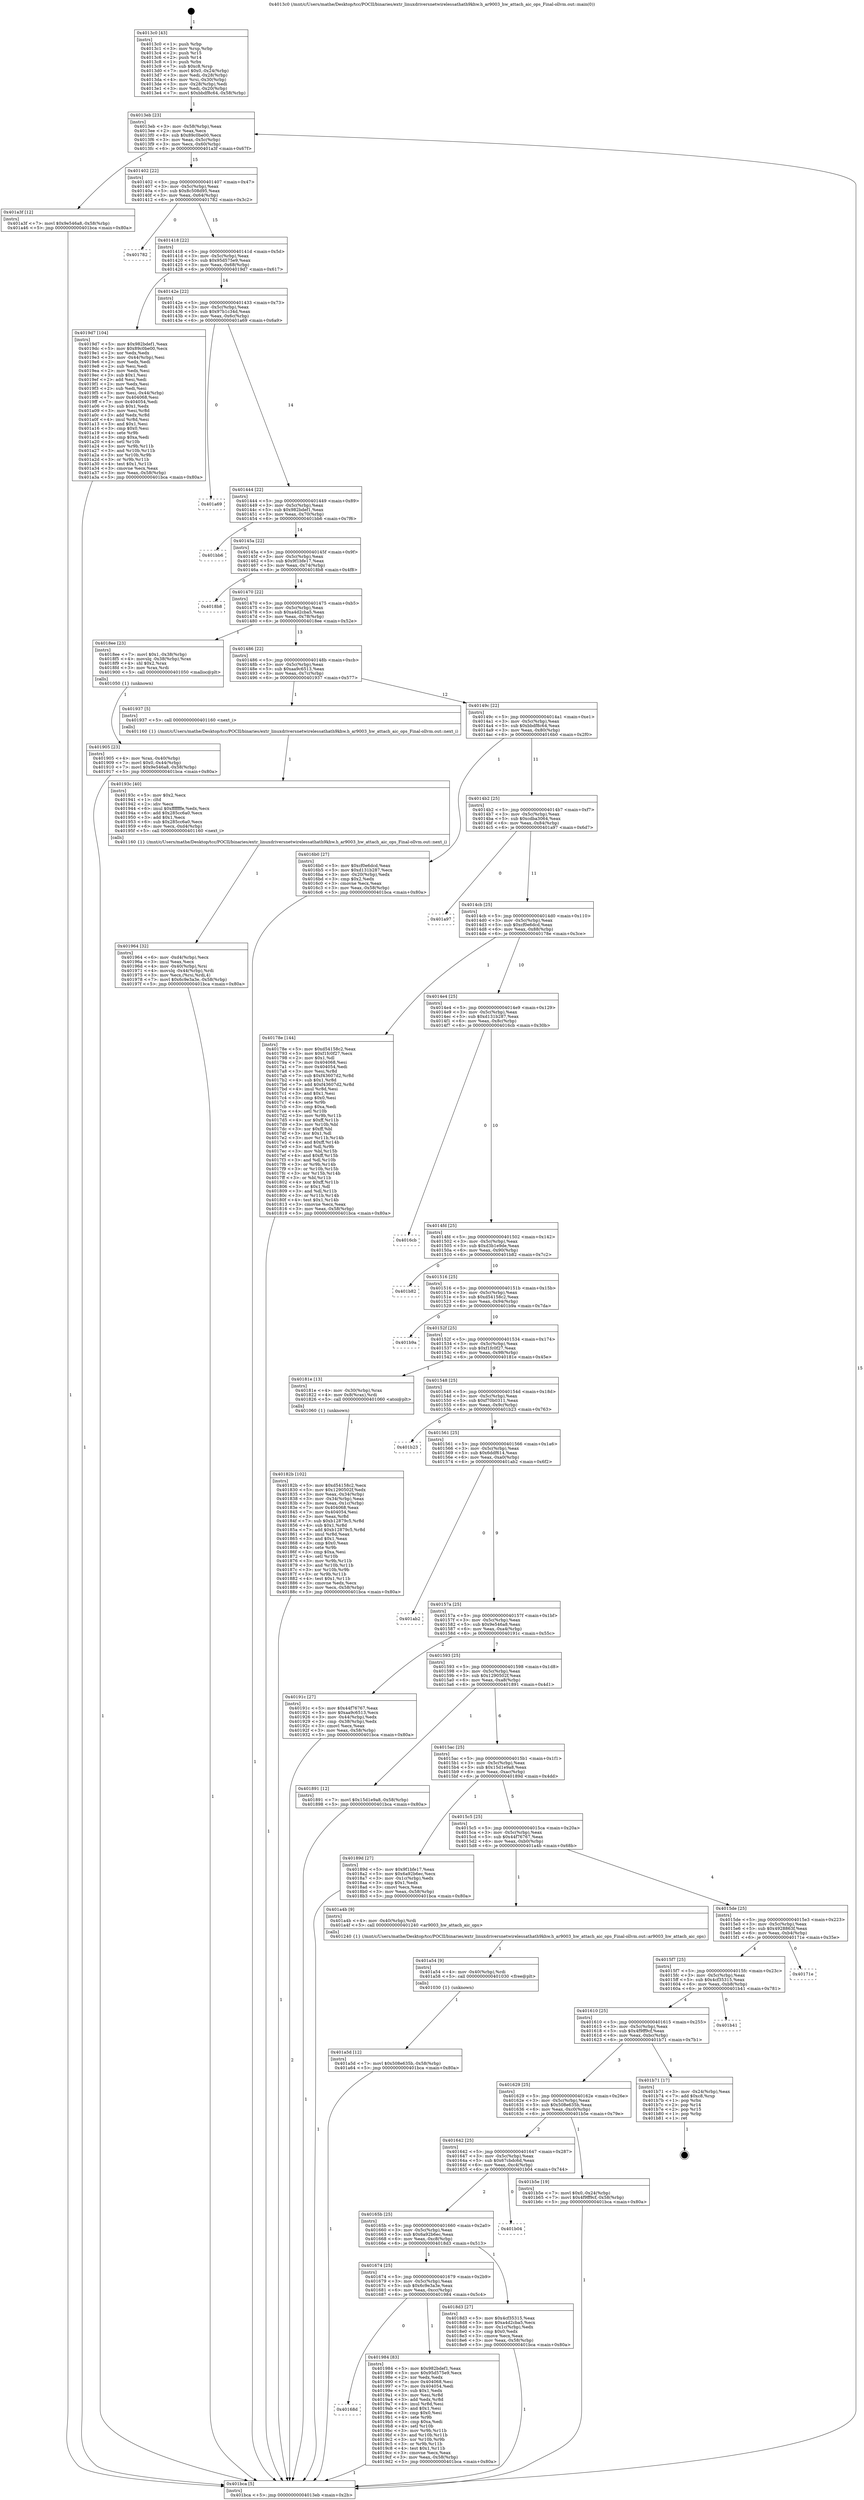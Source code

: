 digraph "0x4013c0" {
  label = "0x4013c0 (/mnt/c/Users/mathe/Desktop/tcc/POCII/binaries/extr_linuxdriversnetwirelessathath9khw.h_ar9003_hw_attach_aic_ops_Final-ollvm.out::main(0))"
  labelloc = "t"
  node[shape=record]

  Entry [label="",width=0.3,height=0.3,shape=circle,fillcolor=black,style=filled]
  "0x4013eb" [label="{
     0x4013eb [23]\l
     | [instrs]\l
     &nbsp;&nbsp;0x4013eb \<+3\>: mov -0x58(%rbp),%eax\l
     &nbsp;&nbsp;0x4013ee \<+2\>: mov %eax,%ecx\l
     &nbsp;&nbsp;0x4013f0 \<+6\>: sub $0x89c0be00,%ecx\l
     &nbsp;&nbsp;0x4013f6 \<+3\>: mov %eax,-0x5c(%rbp)\l
     &nbsp;&nbsp;0x4013f9 \<+3\>: mov %ecx,-0x60(%rbp)\l
     &nbsp;&nbsp;0x4013fc \<+6\>: je 0000000000401a3f \<main+0x67f\>\l
  }"]
  "0x401a3f" [label="{
     0x401a3f [12]\l
     | [instrs]\l
     &nbsp;&nbsp;0x401a3f \<+7\>: movl $0x9e546a8,-0x58(%rbp)\l
     &nbsp;&nbsp;0x401a46 \<+5\>: jmp 0000000000401bca \<main+0x80a\>\l
  }"]
  "0x401402" [label="{
     0x401402 [22]\l
     | [instrs]\l
     &nbsp;&nbsp;0x401402 \<+5\>: jmp 0000000000401407 \<main+0x47\>\l
     &nbsp;&nbsp;0x401407 \<+3\>: mov -0x5c(%rbp),%eax\l
     &nbsp;&nbsp;0x40140a \<+5\>: sub $0x8c508d95,%eax\l
     &nbsp;&nbsp;0x40140f \<+3\>: mov %eax,-0x64(%rbp)\l
     &nbsp;&nbsp;0x401412 \<+6\>: je 0000000000401782 \<main+0x3c2\>\l
  }"]
  Exit [label="",width=0.3,height=0.3,shape=circle,fillcolor=black,style=filled,peripheries=2]
  "0x401782" [label="{
     0x401782\l
  }", style=dashed]
  "0x401418" [label="{
     0x401418 [22]\l
     | [instrs]\l
     &nbsp;&nbsp;0x401418 \<+5\>: jmp 000000000040141d \<main+0x5d\>\l
     &nbsp;&nbsp;0x40141d \<+3\>: mov -0x5c(%rbp),%eax\l
     &nbsp;&nbsp;0x401420 \<+5\>: sub $0x95d575e9,%eax\l
     &nbsp;&nbsp;0x401425 \<+3\>: mov %eax,-0x68(%rbp)\l
     &nbsp;&nbsp;0x401428 \<+6\>: je 00000000004019d7 \<main+0x617\>\l
  }"]
  "0x401a5d" [label="{
     0x401a5d [12]\l
     | [instrs]\l
     &nbsp;&nbsp;0x401a5d \<+7\>: movl $0x508e635b,-0x58(%rbp)\l
     &nbsp;&nbsp;0x401a64 \<+5\>: jmp 0000000000401bca \<main+0x80a\>\l
  }"]
  "0x4019d7" [label="{
     0x4019d7 [104]\l
     | [instrs]\l
     &nbsp;&nbsp;0x4019d7 \<+5\>: mov $0x982bdef1,%eax\l
     &nbsp;&nbsp;0x4019dc \<+5\>: mov $0x89c0be00,%ecx\l
     &nbsp;&nbsp;0x4019e1 \<+2\>: xor %edx,%edx\l
     &nbsp;&nbsp;0x4019e3 \<+3\>: mov -0x44(%rbp),%esi\l
     &nbsp;&nbsp;0x4019e6 \<+2\>: mov %edx,%edi\l
     &nbsp;&nbsp;0x4019e8 \<+2\>: sub %esi,%edi\l
     &nbsp;&nbsp;0x4019ea \<+2\>: mov %edx,%esi\l
     &nbsp;&nbsp;0x4019ec \<+3\>: sub $0x1,%esi\l
     &nbsp;&nbsp;0x4019ef \<+2\>: add %esi,%edi\l
     &nbsp;&nbsp;0x4019f1 \<+2\>: mov %edx,%esi\l
     &nbsp;&nbsp;0x4019f3 \<+2\>: sub %edi,%esi\l
     &nbsp;&nbsp;0x4019f5 \<+3\>: mov %esi,-0x44(%rbp)\l
     &nbsp;&nbsp;0x4019f8 \<+7\>: mov 0x404068,%esi\l
     &nbsp;&nbsp;0x4019ff \<+7\>: mov 0x404054,%edi\l
     &nbsp;&nbsp;0x401a06 \<+3\>: sub $0x1,%edx\l
     &nbsp;&nbsp;0x401a09 \<+3\>: mov %esi,%r8d\l
     &nbsp;&nbsp;0x401a0c \<+3\>: add %edx,%r8d\l
     &nbsp;&nbsp;0x401a0f \<+4\>: imul %r8d,%esi\l
     &nbsp;&nbsp;0x401a13 \<+3\>: and $0x1,%esi\l
     &nbsp;&nbsp;0x401a16 \<+3\>: cmp $0x0,%esi\l
     &nbsp;&nbsp;0x401a19 \<+4\>: sete %r9b\l
     &nbsp;&nbsp;0x401a1d \<+3\>: cmp $0xa,%edi\l
     &nbsp;&nbsp;0x401a20 \<+4\>: setl %r10b\l
     &nbsp;&nbsp;0x401a24 \<+3\>: mov %r9b,%r11b\l
     &nbsp;&nbsp;0x401a27 \<+3\>: and %r10b,%r11b\l
     &nbsp;&nbsp;0x401a2a \<+3\>: xor %r10b,%r9b\l
     &nbsp;&nbsp;0x401a2d \<+3\>: or %r9b,%r11b\l
     &nbsp;&nbsp;0x401a30 \<+4\>: test $0x1,%r11b\l
     &nbsp;&nbsp;0x401a34 \<+3\>: cmovne %ecx,%eax\l
     &nbsp;&nbsp;0x401a37 \<+3\>: mov %eax,-0x58(%rbp)\l
     &nbsp;&nbsp;0x401a3a \<+5\>: jmp 0000000000401bca \<main+0x80a\>\l
  }"]
  "0x40142e" [label="{
     0x40142e [22]\l
     | [instrs]\l
     &nbsp;&nbsp;0x40142e \<+5\>: jmp 0000000000401433 \<main+0x73\>\l
     &nbsp;&nbsp;0x401433 \<+3\>: mov -0x5c(%rbp),%eax\l
     &nbsp;&nbsp;0x401436 \<+5\>: sub $0x97b1c34d,%eax\l
     &nbsp;&nbsp;0x40143b \<+3\>: mov %eax,-0x6c(%rbp)\l
     &nbsp;&nbsp;0x40143e \<+6\>: je 0000000000401a69 \<main+0x6a9\>\l
  }"]
  "0x401a54" [label="{
     0x401a54 [9]\l
     | [instrs]\l
     &nbsp;&nbsp;0x401a54 \<+4\>: mov -0x40(%rbp),%rdi\l
     &nbsp;&nbsp;0x401a58 \<+5\>: call 0000000000401030 \<free@plt\>\l
     | [calls]\l
     &nbsp;&nbsp;0x401030 \{1\} (unknown)\l
  }"]
  "0x401a69" [label="{
     0x401a69\l
  }", style=dashed]
  "0x401444" [label="{
     0x401444 [22]\l
     | [instrs]\l
     &nbsp;&nbsp;0x401444 \<+5\>: jmp 0000000000401449 \<main+0x89\>\l
     &nbsp;&nbsp;0x401449 \<+3\>: mov -0x5c(%rbp),%eax\l
     &nbsp;&nbsp;0x40144c \<+5\>: sub $0x982bdef1,%eax\l
     &nbsp;&nbsp;0x401451 \<+3\>: mov %eax,-0x70(%rbp)\l
     &nbsp;&nbsp;0x401454 \<+6\>: je 0000000000401bb6 \<main+0x7f6\>\l
  }"]
  "0x40168d" [label="{
     0x40168d\l
  }", style=dashed]
  "0x401bb6" [label="{
     0x401bb6\l
  }", style=dashed]
  "0x40145a" [label="{
     0x40145a [22]\l
     | [instrs]\l
     &nbsp;&nbsp;0x40145a \<+5\>: jmp 000000000040145f \<main+0x9f\>\l
     &nbsp;&nbsp;0x40145f \<+3\>: mov -0x5c(%rbp),%eax\l
     &nbsp;&nbsp;0x401462 \<+5\>: sub $0x9f1bfe17,%eax\l
     &nbsp;&nbsp;0x401467 \<+3\>: mov %eax,-0x74(%rbp)\l
     &nbsp;&nbsp;0x40146a \<+6\>: je 00000000004018b8 \<main+0x4f8\>\l
  }"]
  "0x401984" [label="{
     0x401984 [83]\l
     | [instrs]\l
     &nbsp;&nbsp;0x401984 \<+5\>: mov $0x982bdef1,%eax\l
     &nbsp;&nbsp;0x401989 \<+5\>: mov $0x95d575e9,%ecx\l
     &nbsp;&nbsp;0x40198e \<+2\>: xor %edx,%edx\l
     &nbsp;&nbsp;0x401990 \<+7\>: mov 0x404068,%esi\l
     &nbsp;&nbsp;0x401997 \<+7\>: mov 0x404054,%edi\l
     &nbsp;&nbsp;0x40199e \<+3\>: sub $0x1,%edx\l
     &nbsp;&nbsp;0x4019a1 \<+3\>: mov %esi,%r8d\l
     &nbsp;&nbsp;0x4019a4 \<+3\>: add %edx,%r8d\l
     &nbsp;&nbsp;0x4019a7 \<+4\>: imul %r8d,%esi\l
     &nbsp;&nbsp;0x4019ab \<+3\>: and $0x1,%esi\l
     &nbsp;&nbsp;0x4019ae \<+3\>: cmp $0x0,%esi\l
     &nbsp;&nbsp;0x4019b1 \<+4\>: sete %r9b\l
     &nbsp;&nbsp;0x4019b5 \<+3\>: cmp $0xa,%edi\l
     &nbsp;&nbsp;0x4019b8 \<+4\>: setl %r10b\l
     &nbsp;&nbsp;0x4019bc \<+3\>: mov %r9b,%r11b\l
     &nbsp;&nbsp;0x4019bf \<+3\>: and %r10b,%r11b\l
     &nbsp;&nbsp;0x4019c2 \<+3\>: xor %r10b,%r9b\l
     &nbsp;&nbsp;0x4019c5 \<+3\>: or %r9b,%r11b\l
     &nbsp;&nbsp;0x4019c8 \<+4\>: test $0x1,%r11b\l
     &nbsp;&nbsp;0x4019cc \<+3\>: cmovne %ecx,%eax\l
     &nbsp;&nbsp;0x4019cf \<+3\>: mov %eax,-0x58(%rbp)\l
     &nbsp;&nbsp;0x4019d2 \<+5\>: jmp 0000000000401bca \<main+0x80a\>\l
  }"]
  "0x4018b8" [label="{
     0x4018b8\l
  }", style=dashed]
  "0x401470" [label="{
     0x401470 [22]\l
     | [instrs]\l
     &nbsp;&nbsp;0x401470 \<+5\>: jmp 0000000000401475 \<main+0xb5\>\l
     &nbsp;&nbsp;0x401475 \<+3\>: mov -0x5c(%rbp),%eax\l
     &nbsp;&nbsp;0x401478 \<+5\>: sub $0xa4d2cba5,%eax\l
     &nbsp;&nbsp;0x40147d \<+3\>: mov %eax,-0x78(%rbp)\l
     &nbsp;&nbsp;0x401480 \<+6\>: je 00000000004018ee \<main+0x52e\>\l
  }"]
  "0x401964" [label="{
     0x401964 [32]\l
     | [instrs]\l
     &nbsp;&nbsp;0x401964 \<+6\>: mov -0xd4(%rbp),%ecx\l
     &nbsp;&nbsp;0x40196a \<+3\>: imul %eax,%ecx\l
     &nbsp;&nbsp;0x40196d \<+4\>: mov -0x40(%rbp),%rsi\l
     &nbsp;&nbsp;0x401971 \<+4\>: movslq -0x44(%rbp),%rdi\l
     &nbsp;&nbsp;0x401975 \<+3\>: mov %ecx,(%rsi,%rdi,4)\l
     &nbsp;&nbsp;0x401978 \<+7\>: movl $0x6c9e3a3e,-0x58(%rbp)\l
     &nbsp;&nbsp;0x40197f \<+5\>: jmp 0000000000401bca \<main+0x80a\>\l
  }"]
  "0x4018ee" [label="{
     0x4018ee [23]\l
     | [instrs]\l
     &nbsp;&nbsp;0x4018ee \<+7\>: movl $0x1,-0x38(%rbp)\l
     &nbsp;&nbsp;0x4018f5 \<+4\>: movslq -0x38(%rbp),%rax\l
     &nbsp;&nbsp;0x4018f9 \<+4\>: shl $0x2,%rax\l
     &nbsp;&nbsp;0x4018fd \<+3\>: mov %rax,%rdi\l
     &nbsp;&nbsp;0x401900 \<+5\>: call 0000000000401050 \<malloc@plt\>\l
     | [calls]\l
     &nbsp;&nbsp;0x401050 \{1\} (unknown)\l
  }"]
  "0x401486" [label="{
     0x401486 [22]\l
     | [instrs]\l
     &nbsp;&nbsp;0x401486 \<+5\>: jmp 000000000040148b \<main+0xcb\>\l
     &nbsp;&nbsp;0x40148b \<+3\>: mov -0x5c(%rbp),%eax\l
     &nbsp;&nbsp;0x40148e \<+5\>: sub $0xaa9c6513,%eax\l
     &nbsp;&nbsp;0x401493 \<+3\>: mov %eax,-0x7c(%rbp)\l
     &nbsp;&nbsp;0x401496 \<+6\>: je 0000000000401937 \<main+0x577\>\l
  }"]
  "0x40193c" [label="{
     0x40193c [40]\l
     | [instrs]\l
     &nbsp;&nbsp;0x40193c \<+5\>: mov $0x2,%ecx\l
     &nbsp;&nbsp;0x401941 \<+1\>: cltd\l
     &nbsp;&nbsp;0x401942 \<+2\>: idiv %ecx\l
     &nbsp;&nbsp;0x401944 \<+6\>: imul $0xfffffffe,%edx,%ecx\l
     &nbsp;&nbsp;0x40194a \<+6\>: add $0x285cc6a0,%ecx\l
     &nbsp;&nbsp;0x401950 \<+3\>: add $0x1,%ecx\l
     &nbsp;&nbsp;0x401953 \<+6\>: sub $0x285cc6a0,%ecx\l
     &nbsp;&nbsp;0x401959 \<+6\>: mov %ecx,-0xd4(%rbp)\l
     &nbsp;&nbsp;0x40195f \<+5\>: call 0000000000401160 \<next_i\>\l
     | [calls]\l
     &nbsp;&nbsp;0x401160 \{1\} (/mnt/c/Users/mathe/Desktop/tcc/POCII/binaries/extr_linuxdriversnetwirelessathath9khw.h_ar9003_hw_attach_aic_ops_Final-ollvm.out::next_i)\l
  }"]
  "0x401937" [label="{
     0x401937 [5]\l
     | [instrs]\l
     &nbsp;&nbsp;0x401937 \<+5\>: call 0000000000401160 \<next_i\>\l
     | [calls]\l
     &nbsp;&nbsp;0x401160 \{1\} (/mnt/c/Users/mathe/Desktop/tcc/POCII/binaries/extr_linuxdriversnetwirelessathath9khw.h_ar9003_hw_attach_aic_ops_Final-ollvm.out::next_i)\l
  }"]
  "0x40149c" [label="{
     0x40149c [22]\l
     | [instrs]\l
     &nbsp;&nbsp;0x40149c \<+5\>: jmp 00000000004014a1 \<main+0xe1\>\l
     &nbsp;&nbsp;0x4014a1 \<+3\>: mov -0x5c(%rbp),%eax\l
     &nbsp;&nbsp;0x4014a4 \<+5\>: sub $0xbbdf8c64,%eax\l
     &nbsp;&nbsp;0x4014a9 \<+3\>: mov %eax,-0x80(%rbp)\l
     &nbsp;&nbsp;0x4014ac \<+6\>: je 00000000004016b0 \<main+0x2f0\>\l
  }"]
  "0x401905" [label="{
     0x401905 [23]\l
     | [instrs]\l
     &nbsp;&nbsp;0x401905 \<+4\>: mov %rax,-0x40(%rbp)\l
     &nbsp;&nbsp;0x401909 \<+7\>: movl $0x0,-0x44(%rbp)\l
     &nbsp;&nbsp;0x401910 \<+7\>: movl $0x9e546a8,-0x58(%rbp)\l
     &nbsp;&nbsp;0x401917 \<+5\>: jmp 0000000000401bca \<main+0x80a\>\l
  }"]
  "0x4016b0" [label="{
     0x4016b0 [27]\l
     | [instrs]\l
     &nbsp;&nbsp;0x4016b0 \<+5\>: mov $0xcf0e6dcd,%eax\l
     &nbsp;&nbsp;0x4016b5 \<+5\>: mov $0xd131b287,%ecx\l
     &nbsp;&nbsp;0x4016ba \<+3\>: mov -0x20(%rbp),%edx\l
     &nbsp;&nbsp;0x4016bd \<+3\>: cmp $0x2,%edx\l
     &nbsp;&nbsp;0x4016c0 \<+3\>: cmovne %ecx,%eax\l
     &nbsp;&nbsp;0x4016c3 \<+3\>: mov %eax,-0x58(%rbp)\l
     &nbsp;&nbsp;0x4016c6 \<+5\>: jmp 0000000000401bca \<main+0x80a\>\l
  }"]
  "0x4014b2" [label="{
     0x4014b2 [25]\l
     | [instrs]\l
     &nbsp;&nbsp;0x4014b2 \<+5\>: jmp 00000000004014b7 \<main+0xf7\>\l
     &nbsp;&nbsp;0x4014b7 \<+3\>: mov -0x5c(%rbp),%eax\l
     &nbsp;&nbsp;0x4014ba \<+5\>: sub $0xcdba3064,%eax\l
     &nbsp;&nbsp;0x4014bf \<+6\>: mov %eax,-0x84(%rbp)\l
     &nbsp;&nbsp;0x4014c5 \<+6\>: je 0000000000401a97 \<main+0x6d7\>\l
  }"]
  "0x401bca" [label="{
     0x401bca [5]\l
     | [instrs]\l
     &nbsp;&nbsp;0x401bca \<+5\>: jmp 00000000004013eb \<main+0x2b\>\l
  }"]
  "0x4013c0" [label="{
     0x4013c0 [43]\l
     | [instrs]\l
     &nbsp;&nbsp;0x4013c0 \<+1\>: push %rbp\l
     &nbsp;&nbsp;0x4013c1 \<+3\>: mov %rsp,%rbp\l
     &nbsp;&nbsp;0x4013c4 \<+2\>: push %r15\l
     &nbsp;&nbsp;0x4013c6 \<+2\>: push %r14\l
     &nbsp;&nbsp;0x4013c8 \<+1\>: push %rbx\l
     &nbsp;&nbsp;0x4013c9 \<+7\>: sub $0xc8,%rsp\l
     &nbsp;&nbsp;0x4013d0 \<+7\>: movl $0x0,-0x24(%rbp)\l
     &nbsp;&nbsp;0x4013d7 \<+3\>: mov %edi,-0x28(%rbp)\l
     &nbsp;&nbsp;0x4013da \<+4\>: mov %rsi,-0x30(%rbp)\l
     &nbsp;&nbsp;0x4013de \<+3\>: mov -0x28(%rbp),%edi\l
     &nbsp;&nbsp;0x4013e1 \<+3\>: mov %edi,-0x20(%rbp)\l
     &nbsp;&nbsp;0x4013e4 \<+7\>: movl $0xbbdf8c64,-0x58(%rbp)\l
  }"]
  "0x401674" [label="{
     0x401674 [25]\l
     | [instrs]\l
     &nbsp;&nbsp;0x401674 \<+5\>: jmp 0000000000401679 \<main+0x2b9\>\l
     &nbsp;&nbsp;0x401679 \<+3\>: mov -0x5c(%rbp),%eax\l
     &nbsp;&nbsp;0x40167c \<+5\>: sub $0x6c9e3a3e,%eax\l
     &nbsp;&nbsp;0x401681 \<+6\>: mov %eax,-0xcc(%rbp)\l
     &nbsp;&nbsp;0x401687 \<+6\>: je 0000000000401984 \<main+0x5c4\>\l
  }"]
  "0x401a97" [label="{
     0x401a97\l
  }", style=dashed]
  "0x4014cb" [label="{
     0x4014cb [25]\l
     | [instrs]\l
     &nbsp;&nbsp;0x4014cb \<+5\>: jmp 00000000004014d0 \<main+0x110\>\l
     &nbsp;&nbsp;0x4014d0 \<+3\>: mov -0x5c(%rbp),%eax\l
     &nbsp;&nbsp;0x4014d3 \<+5\>: sub $0xcf0e6dcd,%eax\l
     &nbsp;&nbsp;0x4014d8 \<+6\>: mov %eax,-0x88(%rbp)\l
     &nbsp;&nbsp;0x4014de \<+6\>: je 000000000040178e \<main+0x3ce\>\l
  }"]
  "0x4018d3" [label="{
     0x4018d3 [27]\l
     | [instrs]\l
     &nbsp;&nbsp;0x4018d3 \<+5\>: mov $0x4cf35315,%eax\l
     &nbsp;&nbsp;0x4018d8 \<+5\>: mov $0xa4d2cba5,%ecx\l
     &nbsp;&nbsp;0x4018dd \<+3\>: mov -0x1c(%rbp),%edx\l
     &nbsp;&nbsp;0x4018e0 \<+3\>: cmp $0x0,%edx\l
     &nbsp;&nbsp;0x4018e3 \<+3\>: cmove %ecx,%eax\l
     &nbsp;&nbsp;0x4018e6 \<+3\>: mov %eax,-0x58(%rbp)\l
     &nbsp;&nbsp;0x4018e9 \<+5\>: jmp 0000000000401bca \<main+0x80a\>\l
  }"]
  "0x40178e" [label="{
     0x40178e [144]\l
     | [instrs]\l
     &nbsp;&nbsp;0x40178e \<+5\>: mov $0xd54158c2,%eax\l
     &nbsp;&nbsp;0x401793 \<+5\>: mov $0xf1fc0f27,%ecx\l
     &nbsp;&nbsp;0x401798 \<+2\>: mov $0x1,%dl\l
     &nbsp;&nbsp;0x40179a \<+7\>: mov 0x404068,%esi\l
     &nbsp;&nbsp;0x4017a1 \<+7\>: mov 0x404054,%edi\l
     &nbsp;&nbsp;0x4017a8 \<+3\>: mov %esi,%r8d\l
     &nbsp;&nbsp;0x4017ab \<+7\>: sub $0xf43607d2,%r8d\l
     &nbsp;&nbsp;0x4017b2 \<+4\>: sub $0x1,%r8d\l
     &nbsp;&nbsp;0x4017b6 \<+7\>: add $0xf43607d2,%r8d\l
     &nbsp;&nbsp;0x4017bd \<+4\>: imul %r8d,%esi\l
     &nbsp;&nbsp;0x4017c1 \<+3\>: and $0x1,%esi\l
     &nbsp;&nbsp;0x4017c4 \<+3\>: cmp $0x0,%esi\l
     &nbsp;&nbsp;0x4017c7 \<+4\>: sete %r9b\l
     &nbsp;&nbsp;0x4017cb \<+3\>: cmp $0xa,%edi\l
     &nbsp;&nbsp;0x4017ce \<+4\>: setl %r10b\l
     &nbsp;&nbsp;0x4017d2 \<+3\>: mov %r9b,%r11b\l
     &nbsp;&nbsp;0x4017d5 \<+4\>: xor $0xff,%r11b\l
     &nbsp;&nbsp;0x4017d9 \<+3\>: mov %r10b,%bl\l
     &nbsp;&nbsp;0x4017dc \<+3\>: xor $0xff,%bl\l
     &nbsp;&nbsp;0x4017df \<+3\>: xor $0x1,%dl\l
     &nbsp;&nbsp;0x4017e2 \<+3\>: mov %r11b,%r14b\l
     &nbsp;&nbsp;0x4017e5 \<+4\>: and $0xff,%r14b\l
     &nbsp;&nbsp;0x4017e9 \<+3\>: and %dl,%r9b\l
     &nbsp;&nbsp;0x4017ec \<+3\>: mov %bl,%r15b\l
     &nbsp;&nbsp;0x4017ef \<+4\>: and $0xff,%r15b\l
     &nbsp;&nbsp;0x4017f3 \<+3\>: and %dl,%r10b\l
     &nbsp;&nbsp;0x4017f6 \<+3\>: or %r9b,%r14b\l
     &nbsp;&nbsp;0x4017f9 \<+3\>: or %r10b,%r15b\l
     &nbsp;&nbsp;0x4017fc \<+3\>: xor %r15b,%r14b\l
     &nbsp;&nbsp;0x4017ff \<+3\>: or %bl,%r11b\l
     &nbsp;&nbsp;0x401802 \<+4\>: xor $0xff,%r11b\l
     &nbsp;&nbsp;0x401806 \<+3\>: or $0x1,%dl\l
     &nbsp;&nbsp;0x401809 \<+3\>: and %dl,%r11b\l
     &nbsp;&nbsp;0x40180c \<+3\>: or %r11b,%r14b\l
     &nbsp;&nbsp;0x40180f \<+4\>: test $0x1,%r14b\l
     &nbsp;&nbsp;0x401813 \<+3\>: cmovne %ecx,%eax\l
     &nbsp;&nbsp;0x401816 \<+3\>: mov %eax,-0x58(%rbp)\l
     &nbsp;&nbsp;0x401819 \<+5\>: jmp 0000000000401bca \<main+0x80a\>\l
  }"]
  "0x4014e4" [label="{
     0x4014e4 [25]\l
     | [instrs]\l
     &nbsp;&nbsp;0x4014e4 \<+5\>: jmp 00000000004014e9 \<main+0x129\>\l
     &nbsp;&nbsp;0x4014e9 \<+3\>: mov -0x5c(%rbp),%eax\l
     &nbsp;&nbsp;0x4014ec \<+5\>: sub $0xd131b287,%eax\l
     &nbsp;&nbsp;0x4014f1 \<+6\>: mov %eax,-0x8c(%rbp)\l
     &nbsp;&nbsp;0x4014f7 \<+6\>: je 00000000004016cb \<main+0x30b\>\l
  }"]
  "0x40165b" [label="{
     0x40165b [25]\l
     | [instrs]\l
     &nbsp;&nbsp;0x40165b \<+5\>: jmp 0000000000401660 \<main+0x2a0\>\l
     &nbsp;&nbsp;0x401660 \<+3\>: mov -0x5c(%rbp),%eax\l
     &nbsp;&nbsp;0x401663 \<+5\>: sub $0x6a92b6ec,%eax\l
     &nbsp;&nbsp;0x401668 \<+6\>: mov %eax,-0xc8(%rbp)\l
     &nbsp;&nbsp;0x40166e \<+6\>: je 00000000004018d3 \<main+0x513\>\l
  }"]
  "0x4016cb" [label="{
     0x4016cb\l
  }", style=dashed]
  "0x4014fd" [label="{
     0x4014fd [25]\l
     | [instrs]\l
     &nbsp;&nbsp;0x4014fd \<+5\>: jmp 0000000000401502 \<main+0x142\>\l
     &nbsp;&nbsp;0x401502 \<+3\>: mov -0x5c(%rbp),%eax\l
     &nbsp;&nbsp;0x401505 \<+5\>: sub $0xd3b1e9de,%eax\l
     &nbsp;&nbsp;0x40150a \<+6\>: mov %eax,-0x90(%rbp)\l
     &nbsp;&nbsp;0x401510 \<+6\>: je 0000000000401b82 \<main+0x7c2\>\l
  }"]
  "0x401b04" [label="{
     0x401b04\l
  }", style=dashed]
  "0x401b82" [label="{
     0x401b82\l
  }", style=dashed]
  "0x401516" [label="{
     0x401516 [25]\l
     | [instrs]\l
     &nbsp;&nbsp;0x401516 \<+5\>: jmp 000000000040151b \<main+0x15b\>\l
     &nbsp;&nbsp;0x40151b \<+3\>: mov -0x5c(%rbp),%eax\l
     &nbsp;&nbsp;0x40151e \<+5\>: sub $0xd54158c2,%eax\l
     &nbsp;&nbsp;0x401523 \<+6\>: mov %eax,-0x94(%rbp)\l
     &nbsp;&nbsp;0x401529 \<+6\>: je 0000000000401b9a \<main+0x7da\>\l
  }"]
  "0x401642" [label="{
     0x401642 [25]\l
     | [instrs]\l
     &nbsp;&nbsp;0x401642 \<+5\>: jmp 0000000000401647 \<main+0x287\>\l
     &nbsp;&nbsp;0x401647 \<+3\>: mov -0x5c(%rbp),%eax\l
     &nbsp;&nbsp;0x40164a \<+5\>: sub $0x67cbdc6d,%eax\l
     &nbsp;&nbsp;0x40164f \<+6\>: mov %eax,-0xc4(%rbp)\l
     &nbsp;&nbsp;0x401655 \<+6\>: je 0000000000401b04 \<main+0x744\>\l
  }"]
  "0x401b9a" [label="{
     0x401b9a\l
  }", style=dashed]
  "0x40152f" [label="{
     0x40152f [25]\l
     | [instrs]\l
     &nbsp;&nbsp;0x40152f \<+5\>: jmp 0000000000401534 \<main+0x174\>\l
     &nbsp;&nbsp;0x401534 \<+3\>: mov -0x5c(%rbp),%eax\l
     &nbsp;&nbsp;0x401537 \<+5\>: sub $0xf1fc0f27,%eax\l
     &nbsp;&nbsp;0x40153c \<+6\>: mov %eax,-0x98(%rbp)\l
     &nbsp;&nbsp;0x401542 \<+6\>: je 000000000040181e \<main+0x45e\>\l
  }"]
  "0x401b5e" [label="{
     0x401b5e [19]\l
     | [instrs]\l
     &nbsp;&nbsp;0x401b5e \<+7\>: movl $0x0,-0x24(%rbp)\l
     &nbsp;&nbsp;0x401b65 \<+7\>: movl $0x4f9ff9cf,-0x58(%rbp)\l
     &nbsp;&nbsp;0x401b6c \<+5\>: jmp 0000000000401bca \<main+0x80a\>\l
  }"]
  "0x40181e" [label="{
     0x40181e [13]\l
     | [instrs]\l
     &nbsp;&nbsp;0x40181e \<+4\>: mov -0x30(%rbp),%rax\l
     &nbsp;&nbsp;0x401822 \<+4\>: mov 0x8(%rax),%rdi\l
     &nbsp;&nbsp;0x401826 \<+5\>: call 0000000000401060 \<atoi@plt\>\l
     | [calls]\l
     &nbsp;&nbsp;0x401060 \{1\} (unknown)\l
  }"]
  "0x401548" [label="{
     0x401548 [25]\l
     | [instrs]\l
     &nbsp;&nbsp;0x401548 \<+5\>: jmp 000000000040154d \<main+0x18d\>\l
     &nbsp;&nbsp;0x40154d \<+3\>: mov -0x5c(%rbp),%eax\l
     &nbsp;&nbsp;0x401550 \<+5\>: sub $0xf70b0311,%eax\l
     &nbsp;&nbsp;0x401555 \<+6\>: mov %eax,-0x9c(%rbp)\l
     &nbsp;&nbsp;0x40155b \<+6\>: je 0000000000401b23 \<main+0x763\>\l
  }"]
  "0x40182b" [label="{
     0x40182b [102]\l
     | [instrs]\l
     &nbsp;&nbsp;0x40182b \<+5\>: mov $0xd54158c2,%ecx\l
     &nbsp;&nbsp;0x401830 \<+5\>: mov $0x1290502f,%edx\l
     &nbsp;&nbsp;0x401835 \<+3\>: mov %eax,-0x34(%rbp)\l
     &nbsp;&nbsp;0x401838 \<+3\>: mov -0x34(%rbp),%eax\l
     &nbsp;&nbsp;0x40183b \<+3\>: mov %eax,-0x1c(%rbp)\l
     &nbsp;&nbsp;0x40183e \<+7\>: mov 0x404068,%eax\l
     &nbsp;&nbsp;0x401845 \<+7\>: mov 0x404054,%esi\l
     &nbsp;&nbsp;0x40184c \<+3\>: mov %eax,%r8d\l
     &nbsp;&nbsp;0x40184f \<+7\>: sub $0xb12879c5,%r8d\l
     &nbsp;&nbsp;0x401856 \<+4\>: sub $0x1,%r8d\l
     &nbsp;&nbsp;0x40185a \<+7\>: add $0xb12879c5,%r8d\l
     &nbsp;&nbsp;0x401861 \<+4\>: imul %r8d,%eax\l
     &nbsp;&nbsp;0x401865 \<+3\>: and $0x1,%eax\l
     &nbsp;&nbsp;0x401868 \<+3\>: cmp $0x0,%eax\l
     &nbsp;&nbsp;0x40186b \<+4\>: sete %r9b\l
     &nbsp;&nbsp;0x40186f \<+3\>: cmp $0xa,%esi\l
     &nbsp;&nbsp;0x401872 \<+4\>: setl %r10b\l
     &nbsp;&nbsp;0x401876 \<+3\>: mov %r9b,%r11b\l
     &nbsp;&nbsp;0x401879 \<+3\>: and %r10b,%r11b\l
     &nbsp;&nbsp;0x40187c \<+3\>: xor %r10b,%r9b\l
     &nbsp;&nbsp;0x40187f \<+3\>: or %r9b,%r11b\l
     &nbsp;&nbsp;0x401882 \<+4\>: test $0x1,%r11b\l
     &nbsp;&nbsp;0x401886 \<+3\>: cmovne %edx,%ecx\l
     &nbsp;&nbsp;0x401889 \<+3\>: mov %ecx,-0x58(%rbp)\l
     &nbsp;&nbsp;0x40188c \<+5\>: jmp 0000000000401bca \<main+0x80a\>\l
  }"]
  "0x401629" [label="{
     0x401629 [25]\l
     | [instrs]\l
     &nbsp;&nbsp;0x401629 \<+5\>: jmp 000000000040162e \<main+0x26e\>\l
     &nbsp;&nbsp;0x40162e \<+3\>: mov -0x5c(%rbp),%eax\l
     &nbsp;&nbsp;0x401631 \<+5\>: sub $0x508e635b,%eax\l
     &nbsp;&nbsp;0x401636 \<+6\>: mov %eax,-0xc0(%rbp)\l
     &nbsp;&nbsp;0x40163c \<+6\>: je 0000000000401b5e \<main+0x79e\>\l
  }"]
  "0x401b23" [label="{
     0x401b23\l
  }", style=dashed]
  "0x401561" [label="{
     0x401561 [25]\l
     | [instrs]\l
     &nbsp;&nbsp;0x401561 \<+5\>: jmp 0000000000401566 \<main+0x1a6\>\l
     &nbsp;&nbsp;0x401566 \<+3\>: mov -0x5c(%rbp),%eax\l
     &nbsp;&nbsp;0x401569 \<+5\>: sub $0x6ddf614,%eax\l
     &nbsp;&nbsp;0x40156e \<+6\>: mov %eax,-0xa0(%rbp)\l
     &nbsp;&nbsp;0x401574 \<+6\>: je 0000000000401ab2 \<main+0x6f2\>\l
  }"]
  "0x401b71" [label="{
     0x401b71 [17]\l
     | [instrs]\l
     &nbsp;&nbsp;0x401b71 \<+3\>: mov -0x24(%rbp),%eax\l
     &nbsp;&nbsp;0x401b74 \<+7\>: add $0xc8,%rsp\l
     &nbsp;&nbsp;0x401b7b \<+1\>: pop %rbx\l
     &nbsp;&nbsp;0x401b7c \<+2\>: pop %r14\l
     &nbsp;&nbsp;0x401b7e \<+2\>: pop %r15\l
     &nbsp;&nbsp;0x401b80 \<+1\>: pop %rbp\l
     &nbsp;&nbsp;0x401b81 \<+1\>: ret\l
  }"]
  "0x401ab2" [label="{
     0x401ab2\l
  }", style=dashed]
  "0x40157a" [label="{
     0x40157a [25]\l
     | [instrs]\l
     &nbsp;&nbsp;0x40157a \<+5\>: jmp 000000000040157f \<main+0x1bf\>\l
     &nbsp;&nbsp;0x40157f \<+3\>: mov -0x5c(%rbp),%eax\l
     &nbsp;&nbsp;0x401582 \<+5\>: sub $0x9e546a8,%eax\l
     &nbsp;&nbsp;0x401587 \<+6\>: mov %eax,-0xa4(%rbp)\l
     &nbsp;&nbsp;0x40158d \<+6\>: je 000000000040191c \<main+0x55c\>\l
  }"]
  "0x401610" [label="{
     0x401610 [25]\l
     | [instrs]\l
     &nbsp;&nbsp;0x401610 \<+5\>: jmp 0000000000401615 \<main+0x255\>\l
     &nbsp;&nbsp;0x401615 \<+3\>: mov -0x5c(%rbp),%eax\l
     &nbsp;&nbsp;0x401618 \<+5\>: sub $0x4f9ff9cf,%eax\l
     &nbsp;&nbsp;0x40161d \<+6\>: mov %eax,-0xbc(%rbp)\l
     &nbsp;&nbsp;0x401623 \<+6\>: je 0000000000401b71 \<main+0x7b1\>\l
  }"]
  "0x40191c" [label="{
     0x40191c [27]\l
     | [instrs]\l
     &nbsp;&nbsp;0x40191c \<+5\>: mov $0x44f76767,%eax\l
     &nbsp;&nbsp;0x401921 \<+5\>: mov $0xaa9c6513,%ecx\l
     &nbsp;&nbsp;0x401926 \<+3\>: mov -0x44(%rbp),%edx\l
     &nbsp;&nbsp;0x401929 \<+3\>: cmp -0x38(%rbp),%edx\l
     &nbsp;&nbsp;0x40192c \<+3\>: cmovl %ecx,%eax\l
     &nbsp;&nbsp;0x40192f \<+3\>: mov %eax,-0x58(%rbp)\l
     &nbsp;&nbsp;0x401932 \<+5\>: jmp 0000000000401bca \<main+0x80a\>\l
  }"]
  "0x401593" [label="{
     0x401593 [25]\l
     | [instrs]\l
     &nbsp;&nbsp;0x401593 \<+5\>: jmp 0000000000401598 \<main+0x1d8\>\l
     &nbsp;&nbsp;0x401598 \<+3\>: mov -0x5c(%rbp),%eax\l
     &nbsp;&nbsp;0x40159b \<+5\>: sub $0x1290502f,%eax\l
     &nbsp;&nbsp;0x4015a0 \<+6\>: mov %eax,-0xa8(%rbp)\l
     &nbsp;&nbsp;0x4015a6 \<+6\>: je 0000000000401891 \<main+0x4d1\>\l
  }"]
  "0x401b41" [label="{
     0x401b41\l
  }", style=dashed]
  "0x401891" [label="{
     0x401891 [12]\l
     | [instrs]\l
     &nbsp;&nbsp;0x401891 \<+7\>: movl $0x15d1e9a8,-0x58(%rbp)\l
     &nbsp;&nbsp;0x401898 \<+5\>: jmp 0000000000401bca \<main+0x80a\>\l
  }"]
  "0x4015ac" [label="{
     0x4015ac [25]\l
     | [instrs]\l
     &nbsp;&nbsp;0x4015ac \<+5\>: jmp 00000000004015b1 \<main+0x1f1\>\l
     &nbsp;&nbsp;0x4015b1 \<+3\>: mov -0x5c(%rbp),%eax\l
     &nbsp;&nbsp;0x4015b4 \<+5\>: sub $0x15d1e9a8,%eax\l
     &nbsp;&nbsp;0x4015b9 \<+6\>: mov %eax,-0xac(%rbp)\l
     &nbsp;&nbsp;0x4015bf \<+6\>: je 000000000040189d \<main+0x4dd\>\l
  }"]
  "0x4015f7" [label="{
     0x4015f7 [25]\l
     | [instrs]\l
     &nbsp;&nbsp;0x4015f7 \<+5\>: jmp 00000000004015fc \<main+0x23c\>\l
     &nbsp;&nbsp;0x4015fc \<+3\>: mov -0x5c(%rbp),%eax\l
     &nbsp;&nbsp;0x4015ff \<+5\>: sub $0x4cf35315,%eax\l
     &nbsp;&nbsp;0x401604 \<+6\>: mov %eax,-0xb8(%rbp)\l
     &nbsp;&nbsp;0x40160a \<+6\>: je 0000000000401b41 \<main+0x781\>\l
  }"]
  "0x40189d" [label="{
     0x40189d [27]\l
     | [instrs]\l
     &nbsp;&nbsp;0x40189d \<+5\>: mov $0x9f1bfe17,%eax\l
     &nbsp;&nbsp;0x4018a2 \<+5\>: mov $0x6a92b6ec,%ecx\l
     &nbsp;&nbsp;0x4018a7 \<+3\>: mov -0x1c(%rbp),%edx\l
     &nbsp;&nbsp;0x4018aa \<+3\>: cmp $0x1,%edx\l
     &nbsp;&nbsp;0x4018ad \<+3\>: cmovl %ecx,%eax\l
     &nbsp;&nbsp;0x4018b0 \<+3\>: mov %eax,-0x58(%rbp)\l
     &nbsp;&nbsp;0x4018b3 \<+5\>: jmp 0000000000401bca \<main+0x80a\>\l
  }"]
  "0x4015c5" [label="{
     0x4015c5 [25]\l
     | [instrs]\l
     &nbsp;&nbsp;0x4015c5 \<+5\>: jmp 00000000004015ca \<main+0x20a\>\l
     &nbsp;&nbsp;0x4015ca \<+3\>: mov -0x5c(%rbp),%eax\l
     &nbsp;&nbsp;0x4015cd \<+5\>: sub $0x44f76767,%eax\l
     &nbsp;&nbsp;0x4015d2 \<+6\>: mov %eax,-0xb0(%rbp)\l
     &nbsp;&nbsp;0x4015d8 \<+6\>: je 0000000000401a4b \<main+0x68b\>\l
  }"]
  "0x40171e" [label="{
     0x40171e\l
  }", style=dashed]
  "0x401a4b" [label="{
     0x401a4b [9]\l
     | [instrs]\l
     &nbsp;&nbsp;0x401a4b \<+4\>: mov -0x40(%rbp),%rdi\l
     &nbsp;&nbsp;0x401a4f \<+5\>: call 0000000000401240 \<ar9003_hw_attach_aic_ops\>\l
     | [calls]\l
     &nbsp;&nbsp;0x401240 \{1\} (/mnt/c/Users/mathe/Desktop/tcc/POCII/binaries/extr_linuxdriversnetwirelessathath9khw.h_ar9003_hw_attach_aic_ops_Final-ollvm.out::ar9003_hw_attach_aic_ops)\l
  }"]
  "0x4015de" [label="{
     0x4015de [25]\l
     | [instrs]\l
     &nbsp;&nbsp;0x4015de \<+5\>: jmp 00000000004015e3 \<main+0x223\>\l
     &nbsp;&nbsp;0x4015e3 \<+3\>: mov -0x5c(%rbp),%eax\l
     &nbsp;&nbsp;0x4015e6 \<+5\>: sub $0x4928863f,%eax\l
     &nbsp;&nbsp;0x4015eb \<+6\>: mov %eax,-0xb4(%rbp)\l
     &nbsp;&nbsp;0x4015f1 \<+6\>: je 000000000040171e \<main+0x35e\>\l
  }"]
  Entry -> "0x4013c0" [label=" 1"]
  "0x4013eb" -> "0x401a3f" [label=" 1"]
  "0x4013eb" -> "0x401402" [label=" 15"]
  "0x401b71" -> Exit [label=" 1"]
  "0x401402" -> "0x401782" [label=" 0"]
  "0x401402" -> "0x401418" [label=" 15"]
  "0x401b5e" -> "0x401bca" [label=" 1"]
  "0x401418" -> "0x4019d7" [label=" 1"]
  "0x401418" -> "0x40142e" [label=" 14"]
  "0x401a5d" -> "0x401bca" [label=" 1"]
  "0x40142e" -> "0x401a69" [label=" 0"]
  "0x40142e" -> "0x401444" [label=" 14"]
  "0x401a54" -> "0x401a5d" [label=" 1"]
  "0x401444" -> "0x401bb6" [label=" 0"]
  "0x401444" -> "0x40145a" [label=" 14"]
  "0x401a4b" -> "0x401a54" [label=" 1"]
  "0x40145a" -> "0x4018b8" [label=" 0"]
  "0x40145a" -> "0x401470" [label=" 14"]
  "0x401a3f" -> "0x401bca" [label=" 1"]
  "0x401470" -> "0x4018ee" [label=" 1"]
  "0x401470" -> "0x401486" [label=" 13"]
  "0x401984" -> "0x401bca" [label=" 1"]
  "0x401486" -> "0x401937" [label=" 1"]
  "0x401486" -> "0x40149c" [label=" 12"]
  "0x401674" -> "0x40168d" [label=" 0"]
  "0x40149c" -> "0x4016b0" [label=" 1"]
  "0x40149c" -> "0x4014b2" [label=" 11"]
  "0x4016b0" -> "0x401bca" [label=" 1"]
  "0x4013c0" -> "0x4013eb" [label=" 1"]
  "0x401bca" -> "0x4013eb" [label=" 15"]
  "0x401674" -> "0x401984" [label=" 1"]
  "0x4014b2" -> "0x401a97" [label=" 0"]
  "0x4014b2" -> "0x4014cb" [label=" 11"]
  "0x4019d7" -> "0x401bca" [label=" 1"]
  "0x4014cb" -> "0x40178e" [label=" 1"]
  "0x4014cb" -> "0x4014e4" [label=" 10"]
  "0x40178e" -> "0x401bca" [label=" 1"]
  "0x401964" -> "0x401bca" [label=" 1"]
  "0x4014e4" -> "0x4016cb" [label=" 0"]
  "0x4014e4" -> "0x4014fd" [label=" 10"]
  "0x401937" -> "0x40193c" [label=" 1"]
  "0x4014fd" -> "0x401b82" [label=" 0"]
  "0x4014fd" -> "0x401516" [label=" 10"]
  "0x40191c" -> "0x401bca" [label=" 2"]
  "0x401516" -> "0x401b9a" [label=" 0"]
  "0x401516" -> "0x40152f" [label=" 10"]
  "0x4018ee" -> "0x401905" [label=" 1"]
  "0x40152f" -> "0x40181e" [label=" 1"]
  "0x40152f" -> "0x401548" [label=" 9"]
  "0x40181e" -> "0x40182b" [label=" 1"]
  "0x40182b" -> "0x401bca" [label=" 1"]
  "0x4018d3" -> "0x401bca" [label=" 1"]
  "0x401548" -> "0x401b23" [label=" 0"]
  "0x401548" -> "0x401561" [label=" 9"]
  "0x40165b" -> "0x4018d3" [label=" 1"]
  "0x401561" -> "0x401ab2" [label=" 0"]
  "0x401561" -> "0x40157a" [label=" 9"]
  "0x40193c" -> "0x401964" [label=" 1"]
  "0x40157a" -> "0x40191c" [label=" 2"]
  "0x40157a" -> "0x401593" [label=" 7"]
  "0x401642" -> "0x401b04" [label=" 0"]
  "0x401593" -> "0x401891" [label=" 1"]
  "0x401593" -> "0x4015ac" [label=" 6"]
  "0x401891" -> "0x401bca" [label=" 1"]
  "0x401905" -> "0x401bca" [label=" 1"]
  "0x4015ac" -> "0x40189d" [label=" 1"]
  "0x4015ac" -> "0x4015c5" [label=" 5"]
  "0x40189d" -> "0x401bca" [label=" 1"]
  "0x401629" -> "0x401b5e" [label=" 1"]
  "0x4015c5" -> "0x401a4b" [label=" 1"]
  "0x4015c5" -> "0x4015de" [label=" 4"]
  "0x40165b" -> "0x401674" [label=" 1"]
  "0x4015de" -> "0x40171e" [label=" 0"]
  "0x4015de" -> "0x4015f7" [label=" 4"]
  "0x401629" -> "0x401642" [label=" 2"]
  "0x4015f7" -> "0x401b41" [label=" 0"]
  "0x4015f7" -> "0x401610" [label=" 4"]
  "0x401642" -> "0x40165b" [label=" 2"]
  "0x401610" -> "0x401b71" [label=" 1"]
  "0x401610" -> "0x401629" [label=" 3"]
}

